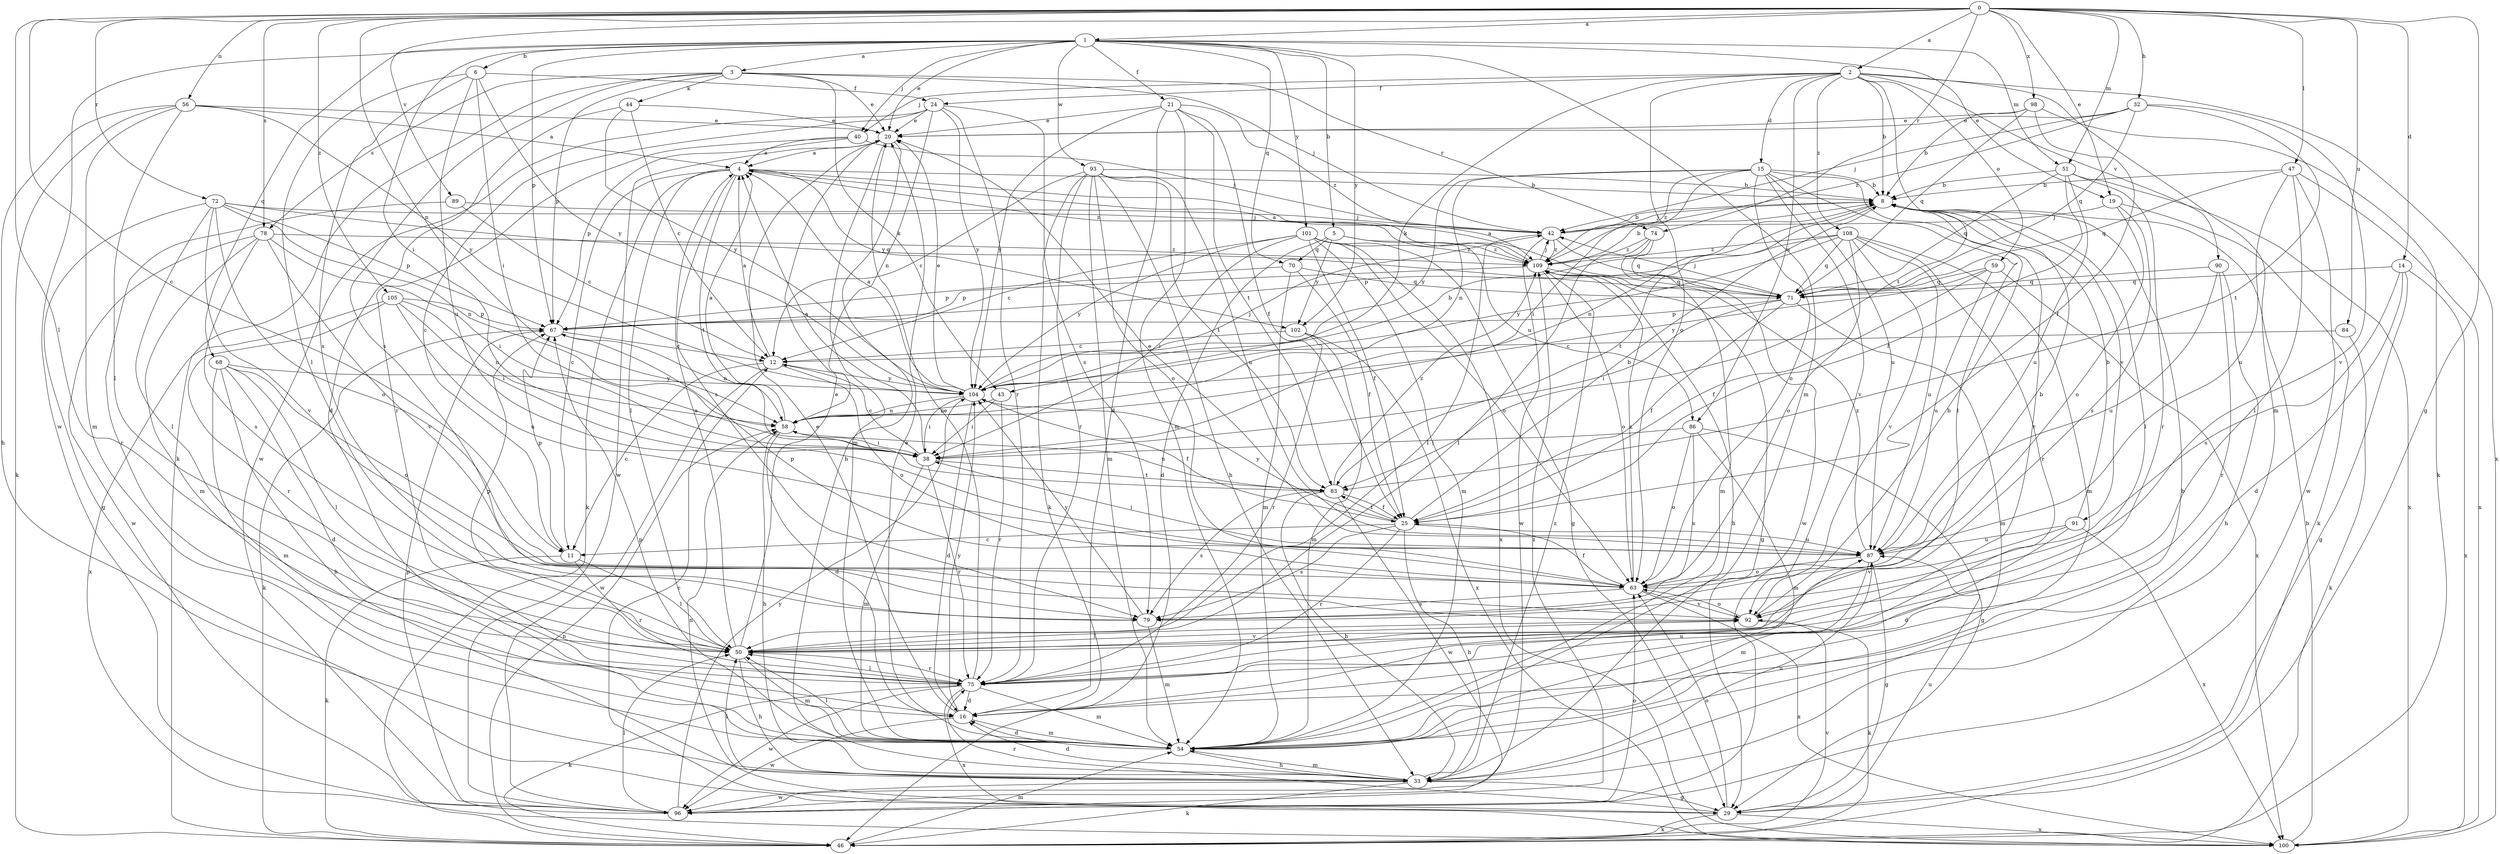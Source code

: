 strict digraph  {
0;
1;
2;
3;
4;
5;
6;
8;
11;
12;
14;
15;
16;
19;
20;
21;
24;
25;
29;
32;
33;
38;
40;
42;
43;
44;
46;
47;
50;
51;
54;
56;
58;
59;
63;
67;
68;
70;
71;
72;
74;
75;
78;
79;
83;
84;
86;
87;
89;
90;
91;
92;
93;
96;
98;
100;
101;
102;
104;
105;
108;
109;
0 -> 1  [label=a];
0 -> 2  [label=a];
0 -> 11  [label=c];
0 -> 14  [label=d];
0 -> 19  [label=e];
0 -> 29  [label=g];
0 -> 32  [label=h];
0 -> 47  [label=l];
0 -> 50  [label=l];
0 -> 51  [label=m];
0 -> 56  [label=n];
0 -> 58  [label=n];
0 -> 72  [label=r];
0 -> 74  [label=r];
0 -> 78  [label=s];
0 -> 84  [label=u];
0 -> 89  [label=v];
0 -> 98  [label=x];
0 -> 105  [label=z];
1 -> 3  [label=a];
1 -> 5  [label=b];
1 -> 6  [label=b];
1 -> 19  [label=e];
1 -> 20  [label=e];
1 -> 21  [label=f];
1 -> 38  [label=i];
1 -> 40  [label=j];
1 -> 51  [label=m];
1 -> 54  [label=m];
1 -> 67  [label=p];
1 -> 68  [label=q];
1 -> 70  [label=q];
1 -> 93  [label=w];
1 -> 96  [label=w];
1 -> 101  [label=y];
1 -> 102  [label=y];
2 -> 8  [label=b];
2 -> 15  [label=d];
2 -> 24  [label=f];
2 -> 40  [label=j];
2 -> 43  [label=k];
2 -> 54  [label=m];
2 -> 59  [label=o];
2 -> 63  [label=o];
2 -> 83  [label=t];
2 -> 86  [label=u];
2 -> 90  [label=v];
2 -> 100  [label=x];
2 -> 108  [label=z];
3 -> 20  [label=e];
3 -> 42  [label=j];
3 -> 43  [label=k];
3 -> 44  [label=k];
3 -> 46  [label=k];
3 -> 67  [label=p];
3 -> 74  [label=r];
3 -> 78  [label=s];
3 -> 79  [label=s];
4 -> 8  [label=b];
4 -> 11  [label=c];
4 -> 46  [label=k];
4 -> 50  [label=l];
4 -> 79  [label=s];
4 -> 83  [label=t];
4 -> 102  [label=y];
4 -> 109  [label=z];
5 -> 16  [label=d];
5 -> 70  [label=q];
5 -> 86  [label=u];
5 -> 102  [label=y];
5 -> 109  [label=z];
6 -> 24  [label=f];
6 -> 38  [label=i];
6 -> 50  [label=l];
6 -> 79  [label=s];
6 -> 87  [label=u];
6 -> 104  [label=y];
8 -> 42  [label=j];
8 -> 50  [label=l];
8 -> 58  [label=n];
8 -> 83  [label=t];
8 -> 91  [label=v];
11 -> 46  [label=k];
11 -> 50  [label=l];
11 -> 67  [label=p];
11 -> 75  [label=r];
12 -> 4  [label=a];
12 -> 11  [label=c];
12 -> 63  [label=o];
12 -> 96  [label=w];
12 -> 104  [label=y];
14 -> 16  [label=d];
14 -> 29  [label=g];
14 -> 71  [label=q];
14 -> 79  [label=s];
14 -> 100  [label=x];
15 -> 8  [label=b];
15 -> 38  [label=i];
15 -> 50  [label=l];
15 -> 58  [label=n];
15 -> 63  [label=o];
15 -> 75  [label=r];
15 -> 87  [label=u];
15 -> 92  [label=v];
15 -> 104  [label=y];
15 -> 109  [label=z];
16 -> 20  [label=e];
16 -> 54  [label=m];
16 -> 87  [label=u];
16 -> 96  [label=w];
16 -> 104  [label=y];
19 -> 42  [label=j];
19 -> 46  [label=k];
19 -> 63  [label=o];
19 -> 79  [label=s];
20 -> 4  [label=a];
20 -> 33  [label=h];
20 -> 54  [label=m];
20 -> 96  [label=w];
21 -> 16  [label=d];
21 -> 20  [label=e];
21 -> 25  [label=f];
21 -> 54  [label=m];
21 -> 83  [label=t];
21 -> 104  [label=y];
21 -> 109  [label=z];
24 -> 11  [label=c];
24 -> 20  [label=e];
24 -> 58  [label=n];
24 -> 75  [label=r];
24 -> 79  [label=s];
24 -> 96  [label=w];
24 -> 104  [label=y];
25 -> 8  [label=b];
25 -> 11  [label=c];
25 -> 33  [label=h];
25 -> 75  [label=r];
25 -> 79  [label=s];
25 -> 83  [label=t];
25 -> 87  [label=u];
25 -> 104  [label=y];
29 -> 12  [label=c];
29 -> 46  [label=k];
29 -> 58  [label=n];
29 -> 63  [label=o];
29 -> 75  [label=r];
29 -> 87  [label=u];
29 -> 100  [label=x];
32 -> 20  [label=e];
32 -> 42  [label=j];
32 -> 71  [label=q];
32 -> 83  [label=t];
32 -> 92  [label=v];
32 -> 109  [label=z];
33 -> 8  [label=b];
33 -> 16  [label=d];
33 -> 29  [label=g];
33 -> 46  [label=k];
33 -> 50  [label=l];
33 -> 54  [label=m];
33 -> 87  [label=u];
33 -> 96  [label=w];
33 -> 109  [label=z];
38 -> 4  [label=a];
38 -> 12  [label=c];
38 -> 54  [label=m];
38 -> 75  [label=r];
38 -> 83  [label=t];
40 -> 4  [label=a];
40 -> 42  [label=j];
40 -> 67  [label=p];
40 -> 75  [label=r];
42 -> 8  [label=b];
42 -> 50  [label=l];
42 -> 71  [label=q];
42 -> 96  [label=w];
42 -> 109  [label=z];
43 -> 38  [label=i];
43 -> 58  [label=n];
43 -> 75  [label=r];
44 -> 12  [label=c];
44 -> 16  [label=d];
44 -> 20  [label=e];
44 -> 104  [label=y];
46 -> 54  [label=m];
46 -> 58  [label=n];
46 -> 92  [label=v];
47 -> 8  [label=b];
47 -> 50  [label=l];
47 -> 71  [label=q];
47 -> 87  [label=u];
47 -> 96  [label=w];
47 -> 100  [label=x];
50 -> 4  [label=a];
50 -> 20  [label=e];
50 -> 33  [label=h];
50 -> 54  [label=m];
50 -> 67  [label=p];
50 -> 75  [label=r];
50 -> 92  [label=v];
51 -> 8  [label=b];
51 -> 25  [label=f];
51 -> 71  [label=q];
51 -> 75  [label=r];
51 -> 87  [label=u];
51 -> 100  [label=x];
54 -> 16  [label=d];
54 -> 20  [label=e];
54 -> 33  [label=h];
54 -> 50  [label=l];
54 -> 67  [label=p];
56 -> 4  [label=a];
56 -> 20  [label=e];
56 -> 33  [label=h];
56 -> 46  [label=k];
56 -> 50  [label=l];
56 -> 54  [label=m];
56 -> 104  [label=y];
58 -> 4  [label=a];
58 -> 16  [label=d];
58 -> 33  [label=h];
58 -> 38  [label=i];
59 -> 25  [label=f];
59 -> 71  [label=q];
59 -> 87  [label=u];
59 -> 100  [label=x];
59 -> 104  [label=y];
63 -> 8  [label=b];
63 -> 25  [label=f];
63 -> 67  [label=p];
63 -> 79  [label=s];
63 -> 92  [label=v];
63 -> 100  [label=x];
63 -> 109  [label=z];
67 -> 12  [label=c];
67 -> 46  [label=k];
67 -> 58  [label=n];
68 -> 16  [label=d];
68 -> 33  [label=h];
68 -> 50  [label=l];
68 -> 54  [label=m];
68 -> 63  [label=o];
68 -> 104  [label=y];
70 -> 25  [label=f];
70 -> 54  [label=m];
70 -> 67  [label=p];
70 -> 71  [label=q];
71 -> 4  [label=a];
71 -> 25  [label=f];
71 -> 38  [label=i];
71 -> 42  [label=j];
71 -> 54  [label=m];
71 -> 67  [label=p];
72 -> 29  [label=g];
72 -> 42  [label=j];
72 -> 50  [label=l];
72 -> 58  [label=n];
72 -> 63  [label=o];
72 -> 67  [label=p];
72 -> 71  [label=q];
72 -> 92  [label=v];
74 -> 50  [label=l];
74 -> 54  [label=m];
74 -> 96  [label=w];
74 -> 109  [label=z];
75 -> 16  [label=d];
75 -> 20  [label=e];
75 -> 46  [label=k];
75 -> 50  [label=l];
75 -> 54  [label=m];
75 -> 96  [label=w];
75 -> 100  [label=x];
78 -> 38  [label=i];
78 -> 54  [label=m];
78 -> 79  [label=s];
78 -> 92  [label=v];
78 -> 96  [label=w];
78 -> 109  [label=z];
79 -> 54  [label=m];
79 -> 104  [label=y];
83 -> 25  [label=f];
83 -> 33  [label=h];
83 -> 58  [label=n];
83 -> 79  [label=s];
83 -> 96  [label=w];
83 -> 109  [label=z];
84 -> 12  [label=c];
84 -> 46  [label=k];
86 -> 29  [label=g];
86 -> 38  [label=i];
86 -> 54  [label=m];
86 -> 63  [label=o];
86 -> 79  [label=s];
87 -> 20  [label=e];
87 -> 29  [label=g];
87 -> 38  [label=i];
87 -> 54  [label=m];
87 -> 63  [label=o];
87 -> 109  [label=z];
89 -> 12  [label=c];
89 -> 42  [label=j];
89 -> 75  [label=r];
90 -> 33  [label=h];
90 -> 71  [label=q];
90 -> 75  [label=r];
90 -> 87  [label=u];
91 -> 8  [label=b];
91 -> 16  [label=d];
91 -> 87  [label=u];
91 -> 92  [label=v];
91 -> 100  [label=x];
92 -> 8  [label=b];
92 -> 46  [label=k];
92 -> 50  [label=l];
92 -> 63  [label=o];
93 -> 8  [label=b];
93 -> 12  [label=c];
93 -> 33  [label=h];
93 -> 46  [label=k];
93 -> 54  [label=m];
93 -> 63  [label=o];
93 -> 75  [label=r];
93 -> 83  [label=t];
93 -> 87  [label=u];
96 -> 50  [label=l];
96 -> 63  [label=o];
96 -> 67  [label=p];
96 -> 104  [label=y];
96 -> 109  [label=z];
98 -> 8  [label=b];
98 -> 20  [label=e];
98 -> 25  [label=f];
98 -> 46  [label=k];
98 -> 71  [label=q];
100 -> 8  [label=b];
101 -> 12  [label=c];
101 -> 25  [label=f];
101 -> 29  [label=g];
101 -> 38  [label=i];
101 -> 54  [label=m];
101 -> 63  [label=o];
101 -> 100  [label=x];
101 -> 104  [label=y];
101 -> 109  [label=z];
102 -> 12  [label=c];
102 -> 54  [label=m];
102 -> 75  [label=r];
102 -> 100  [label=x];
104 -> 4  [label=a];
104 -> 8  [label=b];
104 -> 16  [label=d];
104 -> 20  [label=e];
104 -> 25  [label=f];
104 -> 38  [label=i];
104 -> 42  [label=j];
104 -> 58  [label=n];
105 -> 38  [label=i];
105 -> 58  [label=n];
105 -> 67  [label=p];
105 -> 75  [label=r];
105 -> 87  [label=u];
105 -> 100  [label=x];
108 -> 54  [label=m];
108 -> 63  [label=o];
108 -> 67  [label=p];
108 -> 71  [label=q];
108 -> 75  [label=r];
108 -> 87  [label=u];
108 -> 92  [label=v];
108 -> 104  [label=y];
108 -> 109  [label=z];
109 -> 4  [label=a];
109 -> 8  [label=b];
109 -> 29  [label=g];
109 -> 33  [label=h];
109 -> 42  [label=j];
109 -> 63  [label=o];
109 -> 67  [label=p];
109 -> 71  [label=q];
}

